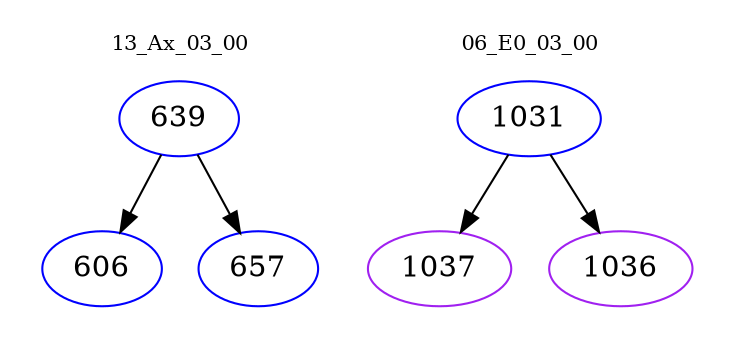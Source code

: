 digraph{
subgraph cluster_0 {
color = white
label = "13_Ax_03_00";
fontsize=10;
T0_639 [label="639", color="blue"]
T0_639 -> T0_606 [color="black"]
T0_606 [label="606", color="blue"]
T0_639 -> T0_657 [color="black"]
T0_657 [label="657", color="blue"]
}
subgraph cluster_1 {
color = white
label = "06_E0_03_00";
fontsize=10;
T1_1031 [label="1031", color="blue"]
T1_1031 -> T1_1037 [color="black"]
T1_1037 [label="1037", color="purple"]
T1_1031 -> T1_1036 [color="black"]
T1_1036 [label="1036", color="purple"]
}
}
